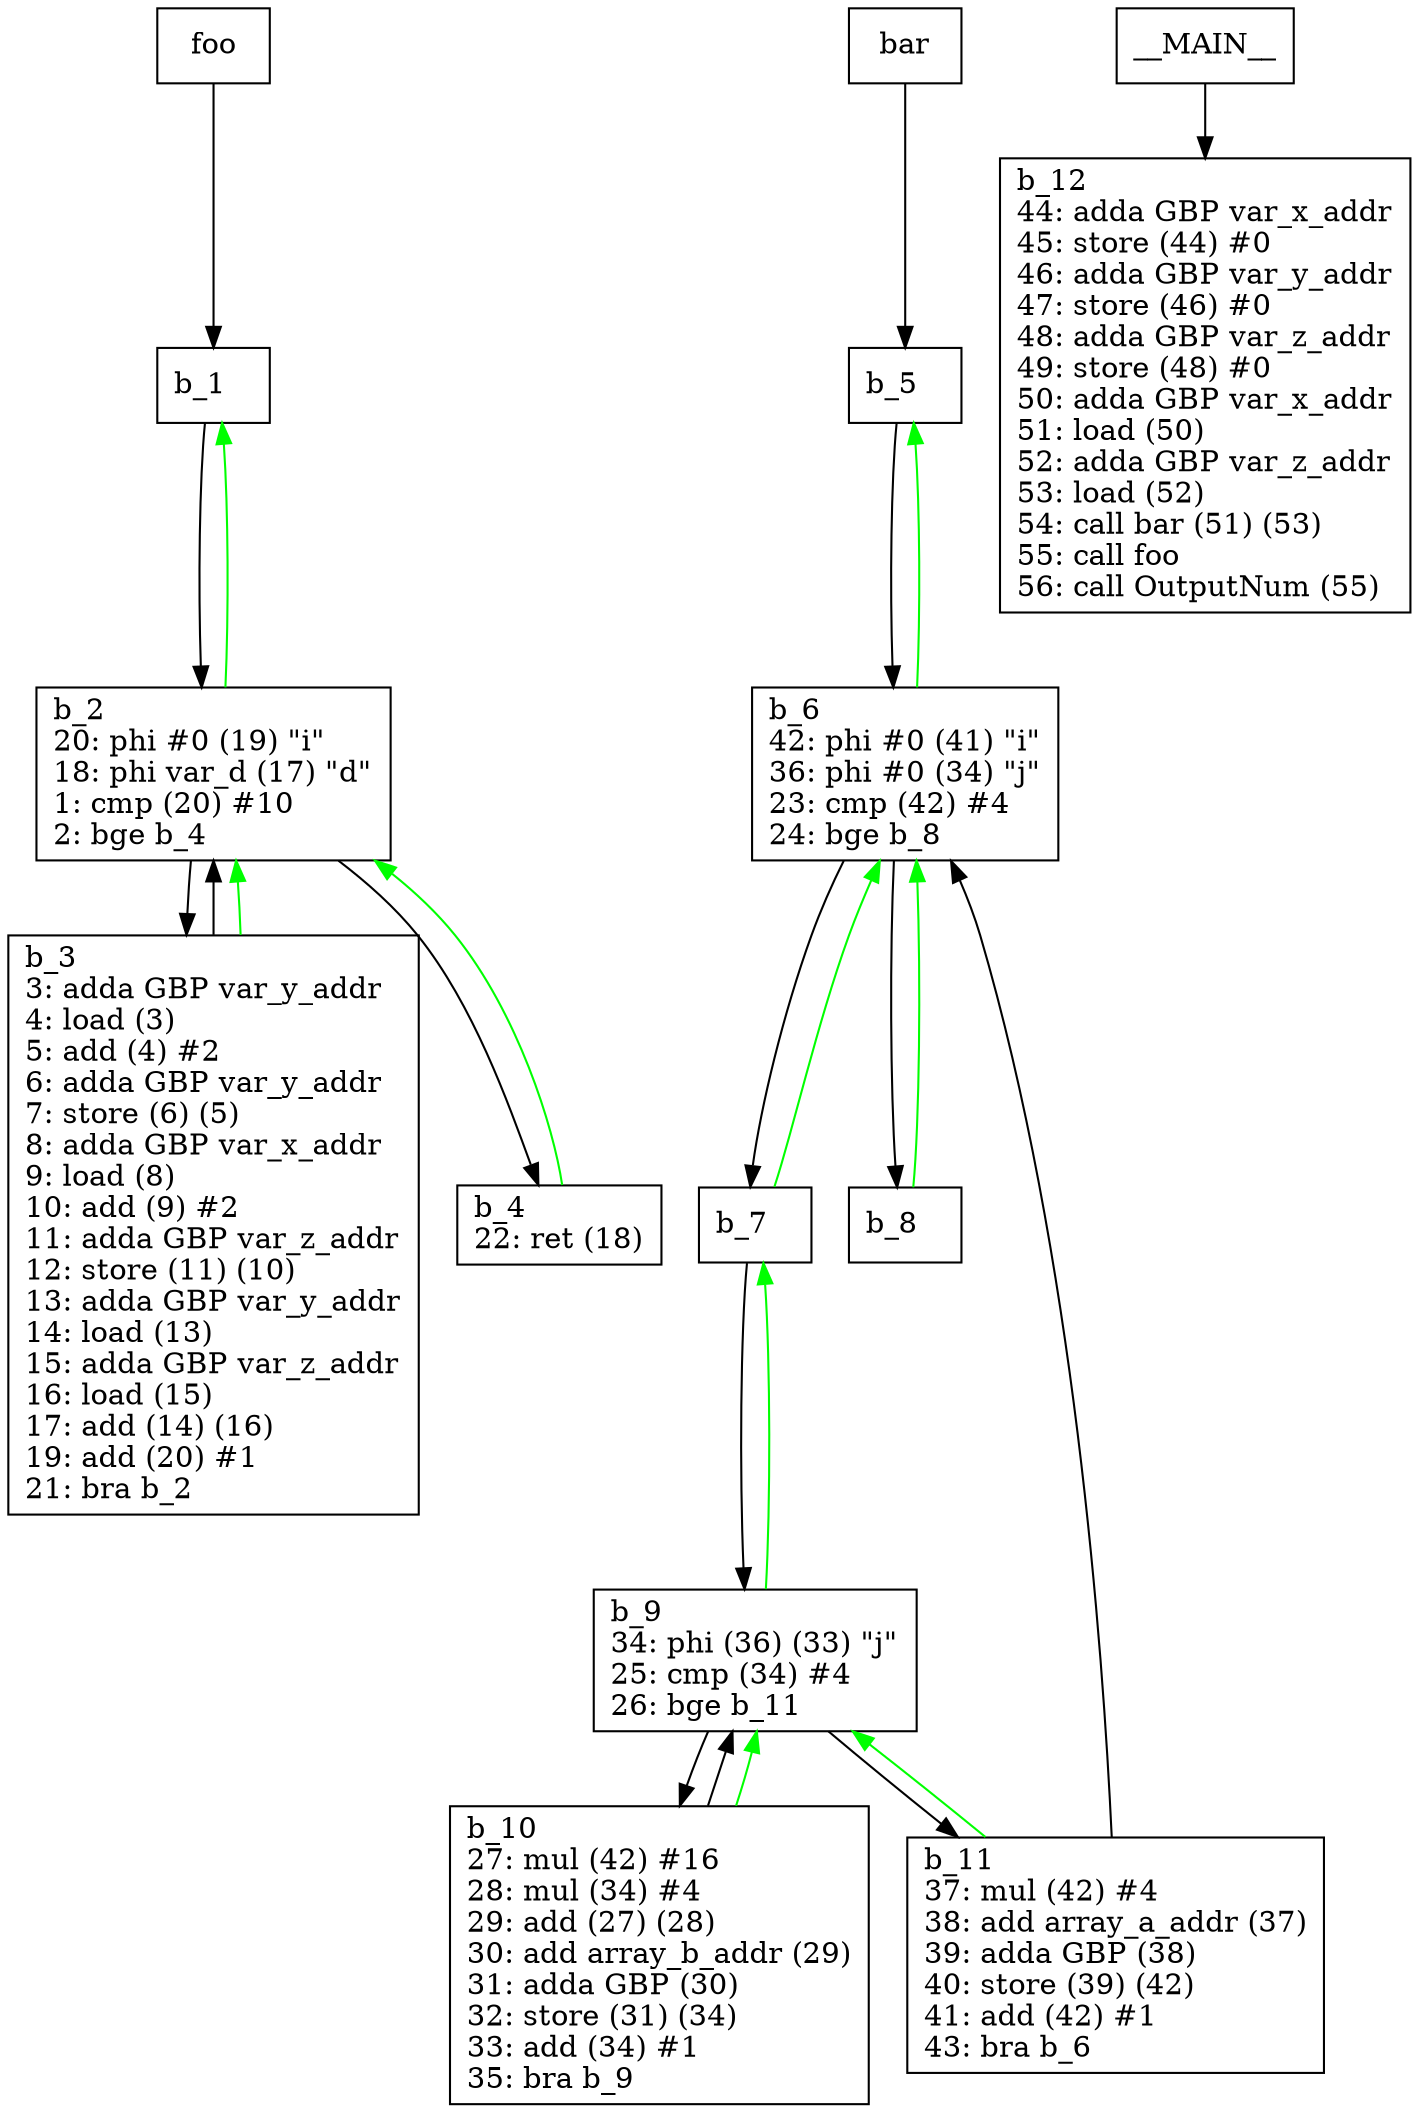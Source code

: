 digraph Computation {
node [shape=box];
foo -> b_1;
b_1 [label="b_1\l"]
b_1 -> b_2;
b_2 [label="b_2\l20: phi #0 (19) \"i\"\l18: phi var_d (17) \"d\"\l1: cmp (20) #10\l2: bge b_4\l"]
b_2 -> b_3;
b_3 [label="b_3\l3: adda GBP var_y_addr\l4: load (3)\l5: add (4) #2\l6: adda GBP var_y_addr\l7: store (6) (5)\l8: adda GBP var_x_addr\l9: load (8)\l10: add (9) #2\l11: adda GBP var_z_addr\l12: store (11) (10)\l13: adda GBP var_y_addr\l14: load (13)\l15: adda GBP var_z_addr\l16: load (15)\l17: add (14) (16)\l19: add (20) #1\l21: bra b_2\l"]
b_3 -> b_2;
b_3 -> b_2[color="green"];
b_2 -> b_4;
b_4 [label="b_4\l22: ret (18)\l"]
b_4 -> b_2[color="green"];
b_2 -> b_1[color="green"];
bar -> b_5;
b_5 [label="b_5\l"]
b_5 -> b_6;
b_6 [label="b_6\l42: phi #0 (41) \"i\"\l36: phi #0 (34) \"j\"\l23: cmp (42) #4\l24: bge b_8\l"]
b_6 -> b_7;
b_7 [label="b_7\l"]
b_7 -> b_9;
b_9 [label="b_9\l34: phi (36) (33) \"j\"\l25: cmp (34) #4\l26: bge b_11\l"]
b_9 -> b_10;
b_10 [label="b_10\l27: mul (42) #16\l28: mul (34) #4\l29: add (27) (28)\l30: add array_b_addr (29)\l31: adda GBP (30)\l32: store (31) (34)\l33: add (34) #1\l35: bra b_9\l"]
b_10 -> b_9;
b_10 -> b_9[color="green"];
b_9 -> b_11;
b_11 [label="b_11\l37: mul (42) #4\l38: add array_a_addr (37)\l39: adda GBP (38)\l40: store (39) (42)\l41: add (42) #1\l43: bra b_6\l"]
b_11 -> b_6;
b_11 -> b_9[color="green"];
b_9 -> b_7[color="green"];
b_7 -> b_6[color="green"];
b_6 -> b_8;
b_8 [label="b_8\l"]
b_8 -> b_6[color="green"];
b_6 -> b_5[color="green"];
__MAIN__ -> b_12;
b_12 [label="b_12\l44: adda GBP var_x_addr\l45: store (44) #0\l46: adda GBP var_y_addr\l47: store (46) #0\l48: adda GBP var_z_addr\l49: store (48) #0\l50: adda GBP var_x_addr\l51: load (50)\l52: adda GBP var_z_addr\l53: load (52)\l54: call bar (51) (53)\l55: call foo\l56: call OutputNum (55)\l"]
}